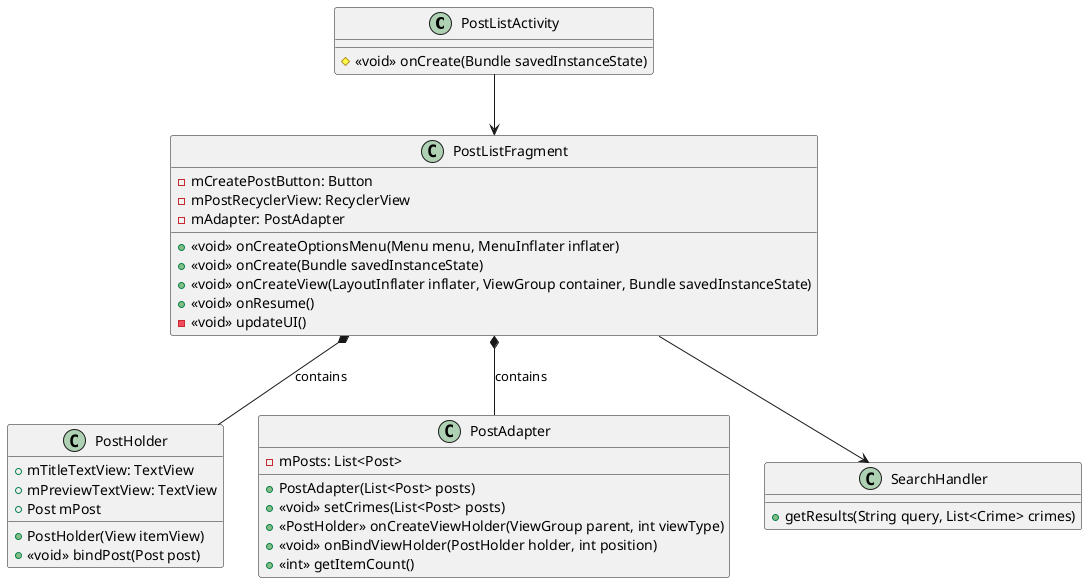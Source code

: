 @startuml
' Post List Component

    class PostListActivity {
        # <<void>> onCreate(Bundle savedInstanceState)
    }

    class PostListFragment {
        - mCreatePostButton: Button
        - mPostRecyclerView: RecyclerView
        - mAdapter: PostAdapter
        + <<void>> onCreateOptionsMenu(Menu menu, MenuInflater inflater)
        + <<void>> onCreate(Bundle savedInstanceState)
        + <<void>> onCreateView(LayoutInflater inflater, ViewGroup container, Bundle savedInstanceState)
        + <<void>> onResume()
        - <<void>> updateUI()
    }

    class PostHolder {
        + mTitleTextView: TextView
        + mPreviewTextView: TextView
        + Post mPost
        + PostHolder(View itemView)
        + <<void>> bindPost(Post post)
    }

    class PostAdapter {
        - mPosts: List<Post>
        + PostAdapter(List<Post> posts)
        + <<void>> setCrimes(List<Post> posts)
        + <<PostHolder>> onCreateViewHolder(ViewGroup parent, int viewType)
        + <<void>> onBindViewHolder(PostHolder holder, int position)
        + <<int>> getItemCount()
    }

    class SearchHandler {
        + getResults(String query, List<Crime> crimes)
    }

    PostListActivity --> PostListFragment
    PostListFragment --> SearchHandler
    PostListFragment *-- PostHolder : "contains"
    PostListFragment *-- PostAdapter : "contains"
@enduml
